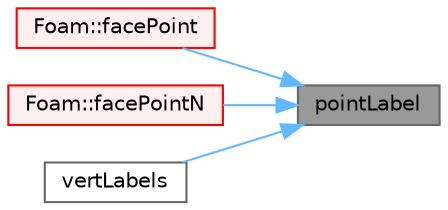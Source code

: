 digraph "pointLabel"
{
 // LATEX_PDF_SIZE
  bgcolor="transparent";
  edge [fontname=Helvetica,fontsize=10,labelfontname=Helvetica,labelfontsize=10];
  node [fontname=Helvetica,fontsize=10,shape=box,height=0.2,width=0.4];
  rankdir="RL";
  Node1 [id="Node000001",label="pointLabel",height=0.2,width=0.4,color="gray40", fillcolor="grey60", style="filled", fontcolor="black",tooltip=" "];
  Node1 -> Node2 [id="edge1_Node000001_Node000002",dir="back",color="steelblue1",style="solid",tooltip=" "];
  Node2 [id="Node000002",label="Foam::facePoint",height=0.2,width=0.4,color="red", fillcolor="#FFF0F0", style="filled",URL="$namespaceFoam.html#a4074c9e62533a9801dfd897da1861707",tooltip=" "];
  Node1 -> Node4 [id="edge2_Node000001_Node000004",dir="back",color="steelblue1",style="solid",tooltip=" "];
  Node4 [id="Node000004",label="Foam::facePointN",height=0.2,width=0.4,color="red", fillcolor="#FFF0F0", style="filled",URL="$namespaceFoam.html#a44e9552ea7d3b2434deef68417dff16d",tooltip=" "];
  Node1 -> Node7 [id="edge3_Node000001_Node000007",dir="back",color="steelblue1",style="solid",tooltip=" "];
  Node7 [id="Node000007",label="vertLabels",height=0.2,width=0.4,color="grey40", fillcolor="white", style="filled",URL="$classFoam_1_1ijkMesh.html#acfd0bb10583be60e15300b78deee43f0",tooltip=" "];
}
